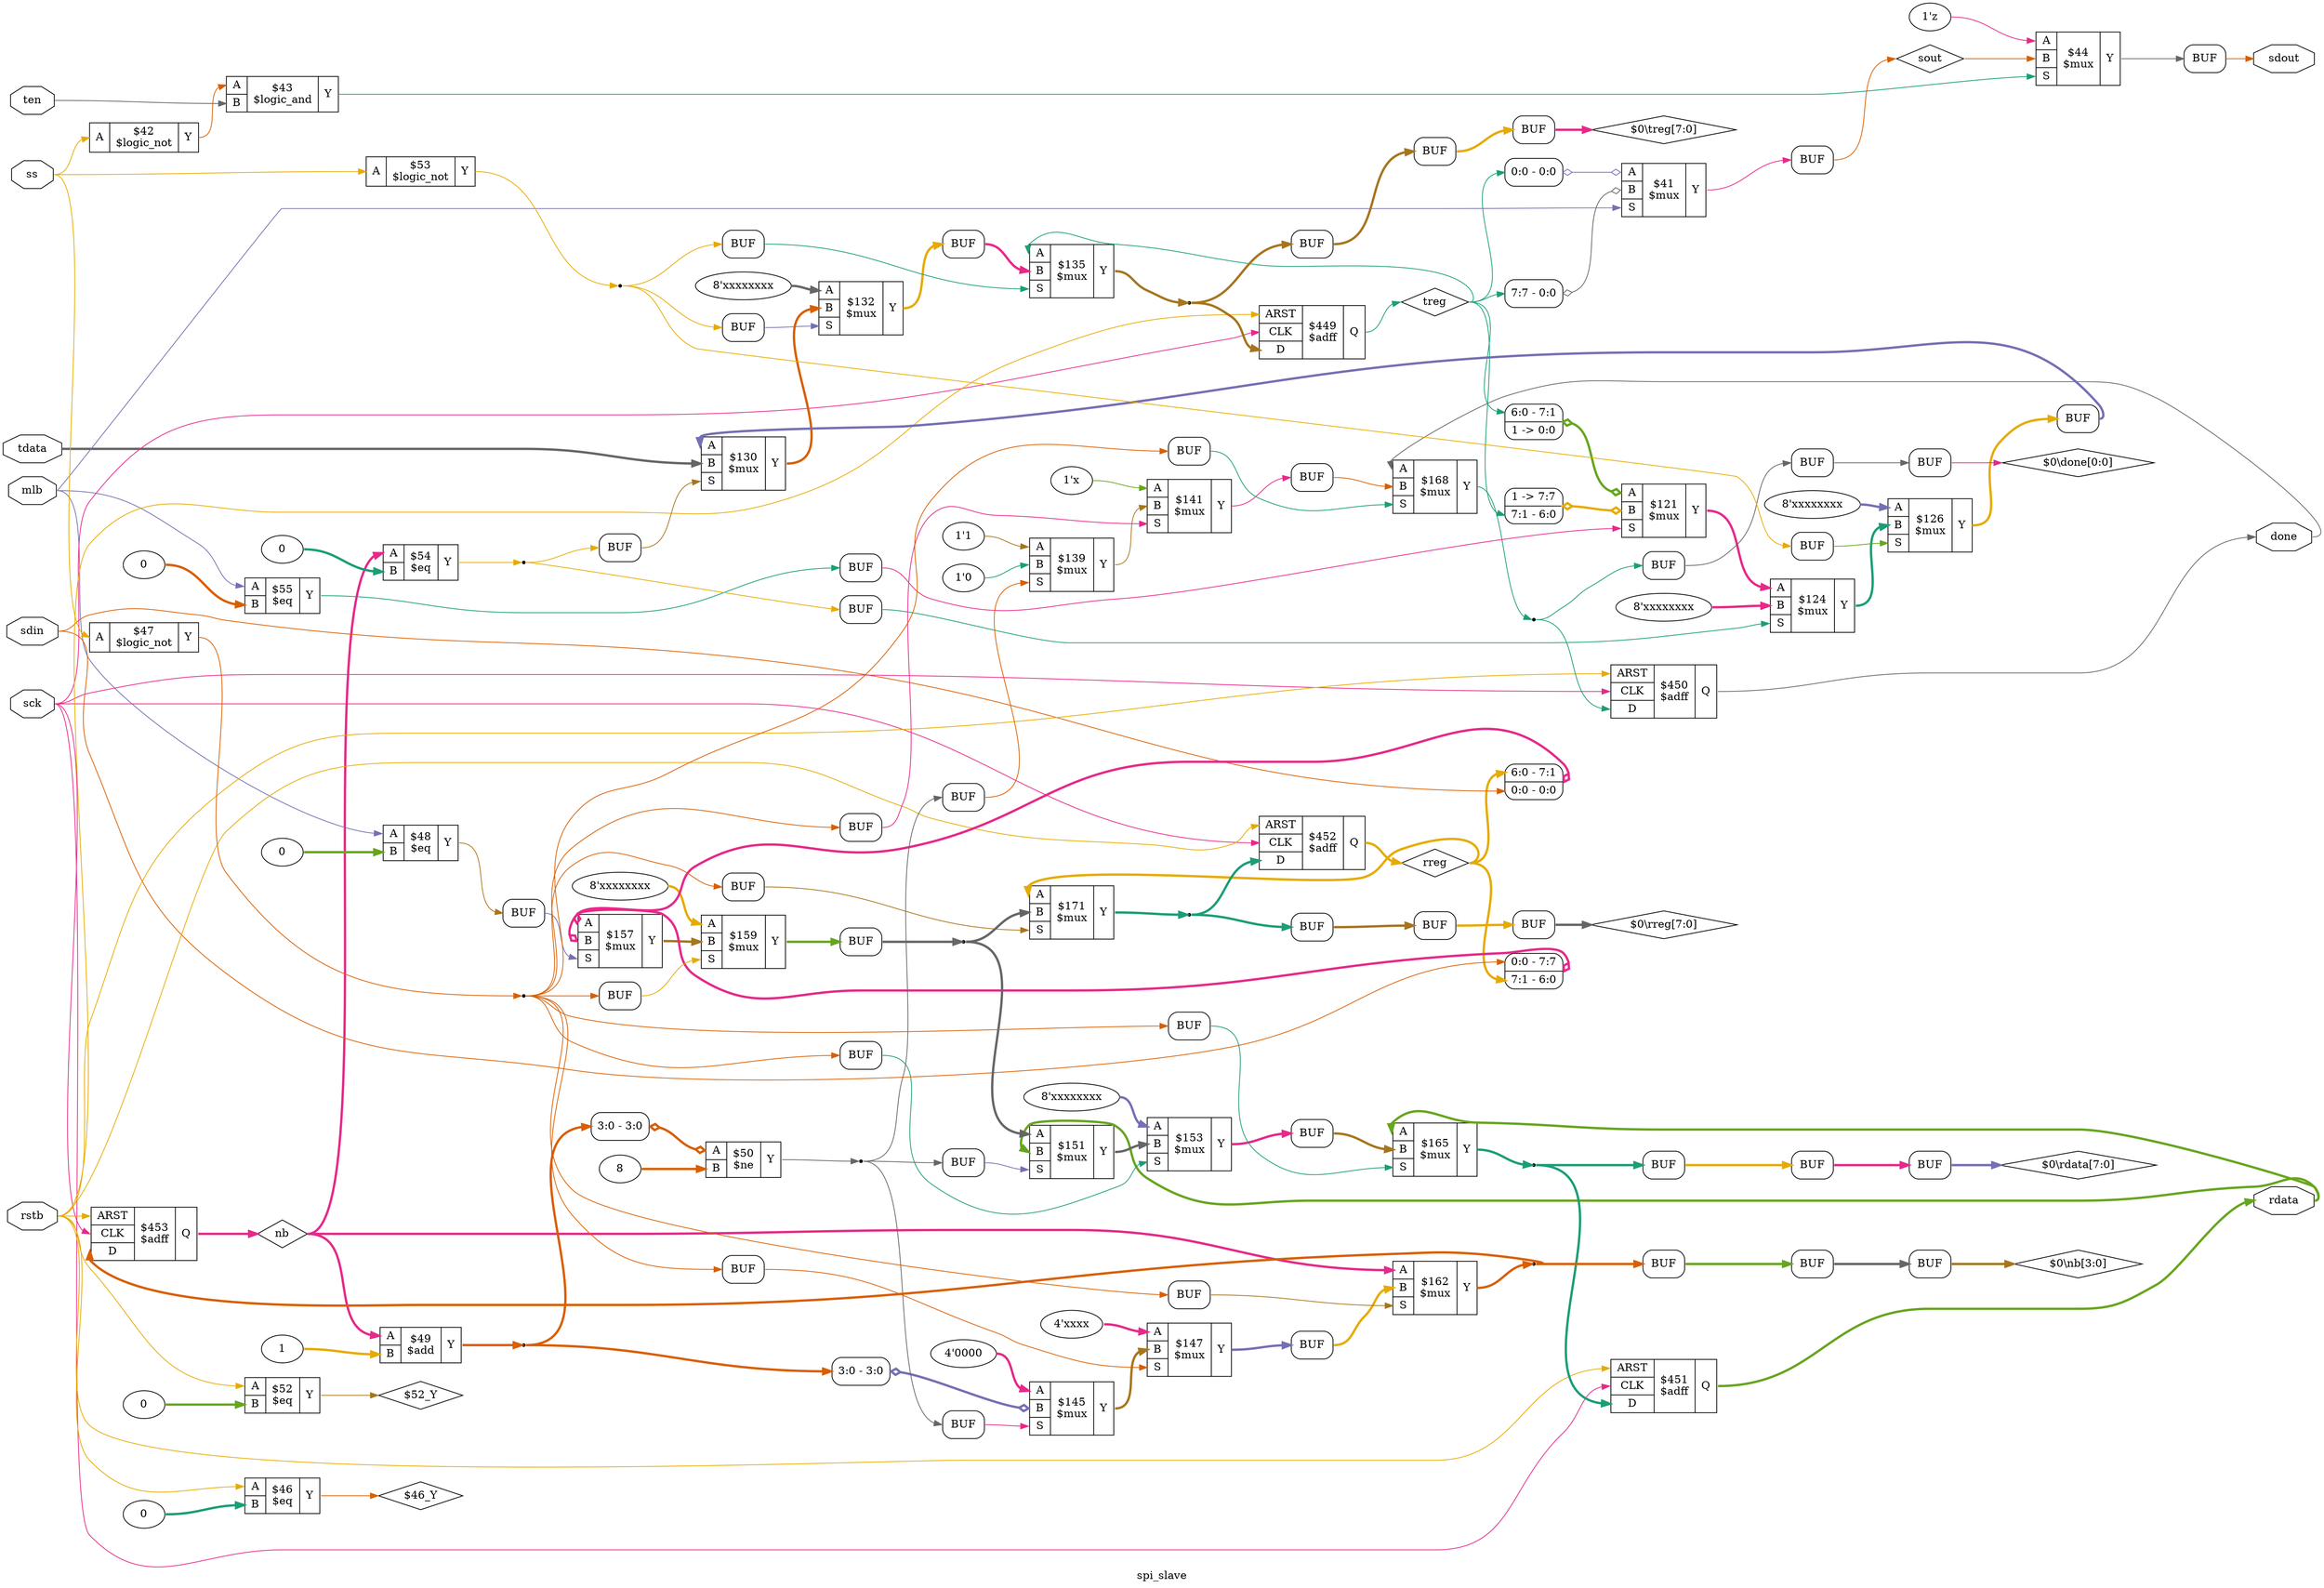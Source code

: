digraph "spi_slave" {
label="spi_slave";
rankdir="LR";
remincross=true;
n71 [ shape=diamond, label="sout", color="black", fontcolor="black" ];
n72 [ shape=diamond, label="nb", color="black", fontcolor="black" ];
n73 [ shape=diamond, label="rreg", color="black", fontcolor="black" ];
n74 [ shape=diamond, label="treg", color="black", fontcolor="black" ];
n75 [ shape=octagon, label="rdata", color="black", fontcolor="black" ];
n76 [ shape=octagon, label="done", color="black", fontcolor="black" ];
n77 [ shape=octagon, label="sdout", color="black", fontcolor="black" ];
n78 [ shape=octagon, label="tdata", color="black", fontcolor="black" ];
n79 [ shape=octagon, label="mlb", color="black", fontcolor="black" ];
n80 [ shape=octagon, label="ten", color="black", fontcolor="black" ];
n81 [ shape=octagon, label="sdin", color="black", fontcolor="black" ];
n82 [ shape=octagon, label="sck", color="black", fontcolor="black" ];
n83 [ shape=octagon, label="ss", color="black", fontcolor="black" ];
n84 [ shape=octagon, label="rstb", color="black", fontcolor="black" ];
{ rank="source"; n78; n79; n80; n81; n82; n83; n84;}
{ rank="sink"; n75; n76; n77;}
c89 [ shape=record, label="{{<p85> ARST|<p86> CLK|<p87> D}|$453\n$adff|{<p88> Q}}" ];
c90 [ shape=record, label="{{<p85> ARST|<p86> CLK|<p87> D}|$452\n$adff|{<p88> Q}}" ];
c91 [ shape=record, label="{{<p85> ARST|<p86> CLK|<p87> D}|$451\n$adff|{<p88> Q}}" ];
c92 [ shape=record, label="{{<p85> ARST|<p86> CLK|<p87> D}|$450\n$adff|{<p88> Q}}" ];
c93 [ shape=record, label="{{<p85> ARST|<p86> CLK|<p87> D}|$449\n$adff|{<p88> Q}}" ];
c98 [ shape=record, label="{{<p94> A|<p95> B|<p96> S}|$171\n$mux|{<p97> Y}}" ];
c99 [ shape=record, label="{{<p94> A|<p95> B|<p96> S}|$168\n$mux|{<p97> Y}}" ];
c100 [ shape=record, label="{{<p94> A|<p95> B|<p96> S}|$165\n$mux|{<p97> Y}}" ];
c101 [ shape=record, label="{{<p94> A|<p95> B|<p96> S}|$162\n$mux|{<p97> Y}}" ];
v0 [ label="8'xxxxxxxx" ];
c102 [ shape=record, label="{{<p94> A|<p95> B|<p96> S}|$159\n$mux|{<p97> Y}}" ];
c103 [ shape=record, label="{{<p94> A|<p95> B|<p96> S}|$157\n$mux|{<p97> Y}}" ];
x1 [ shape=record, style=rounded, label="<s1> 0:0 - 7:7 |<s0> 7:1 - 6:0 " ];
x1:e -> c103:p95:w [arrowhead=odiamond, arrowtail=odiamond, dir=both, colorscheme="dark28", color="4", fontcolor="4", style="setlinewidth(3)", label=""];
x2 [ shape=record, style=rounded, label="<s1> 6:0 - 7:1 |<s0> 0:0 - 0:0 " ];
x2:e -> c103:p94:w [arrowhead=odiamond, arrowtail=odiamond, dir=both, colorscheme="dark28", color="4", fontcolor="4", style="setlinewidth(3)", label=""];
v3 [ label="8'xxxxxxxx" ];
c104 [ shape=record, label="{{<p94> A|<p95> B|<p96> S}|$153\n$mux|{<p97> Y}}" ];
c105 [ shape=record, label="{{<p94> A|<p95> B|<p96> S}|$151\n$mux|{<p97> Y}}" ];
v4 [ label="4'xxxx" ];
c106 [ shape=record, label="{{<p94> A|<p95> B|<p96> S}|$147\n$mux|{<p97> Y}}" ];
v6 [ label="4'0000" ];
c107 [ shape=record, label="{{<p94> A|<p95> B|<p96> S}|$145\n$mux|{<p97> Y}}" ];
x5 [ shape=record, style=rounded, label="<s0> 3:0 - 3:0 " ];
x5:e -> c107:p95:w [arrowhead=odiamond, arrowtail=odiamond, dir=both, colorscheme="dark28", color="3", fontcolor="3", style="setlinewidth(3)", label=""];
v7 [ label="1'x" ];
c108 [ shape=record, label="{{<p94> A|<p95> B|<p96> S}|$141\n$mux|{<p97> Y}}" ];
v8 [ label="1'0" ];
v9 [ label="1'1" ];
c109 [ shape=record, label="{{<p94> A|<p95> B|<p96> S}|$139\n$mux|{<p97> Y}}" ];
c110 [ shape=record, label="{{<p94> A|<p95> B|<p96> S}|$135\n$mux|{<p97> Y}}" ];
v10 [ label="8'xxxxxxxx" ];
c111 [ shape=record, label="{{<p94> A|<p95> B|<p96> S}|$132\n$mux|{<p97> Y}}" ];
c112 [ shape=record, label="{{<p94> A|<p95> B|<p96> S}|$130\n$mux|{<p97> Y}}" ];
v11 [ label="8'xxxxxxxx" ];
c113 [ shape=record, label="{{<p94> A|<p95> B|<p96> S}|$126\n$mux|{<p97> Y}}" ];
v12 [ label="8'xxxxxxxx" ];
c114 [ shape=record, label="{{<p94> A|<p95> B|<p96> S}|$124\n$mux|{<p97> Y}}" ];
c115 [ shape=record, label="{{<p94> A|<p95> B|<p96> S}|$121\n$mux|{<p97> Y}}" ];
x13 [ shape=record, style=rounded, label="1 -&gt; 7:7 |<s0> 7:1 - 6:0 " ];
x13:e -> c115:p95:w [arrowhead=odiamond, arrowtail=odiamond, dir=both, colorscheme="dark28", color="6", fontcolor="6", style="setlinewidth(3)", label=""];
x14 [ shape=record, style=rounded, label="<s1> 6:0 - 7:1 |1 -&gt; 0:0 " ];
x14:e -> c115:p94:w [arrowhead=odiamond, arrowtail=odiamond, dir=both, colorscheme="dark28", color="5", fontcolor="5", style="setlinewidth(3)", label=""];
v15 [ label="0" ];
c116 [ shape=record, label="{{<p94> A|<p95> B}|$55\n$eq|{<p97> Y}}" ];
v16 [ label="0" ];
c117 [ shape=record, label="{{<p94> A|<p95> B}|$54\n$eq|{<p97> Y}}" ];
c118 [ shape=record, label="{{<p94> A}|$53\n$logic_not|{<p97> Y}}" ];
v17 [ label="0" ];
c119 [ shape=record, label="{{<p94> A|<p95> B}|$52\n$eq|{<p97> Y}}" ];
v18 [ label="8" ];
c120 [ shape=record, label="{{<p94> A|<p95> B}|$50\n$ne|{<p97> Y}}" ];
x19 [ shape=record, style=rounded, label="<s0> 3:0 - 3:0 " ];
x19:e -> c120:p94:w [arrowhead=odiamond, arrowtail=odiamond, dir=both, colorscheme="dark28", color="2", fontcolor="2", style="setlinewidth(3)", label=""];
v20 [ label="1" ];
c121 [ shape=record, label="{{<p94> A|<p95> B}|$49\n$add|{<p97> Y}}" ];
v21 [ label="0" ];
c122 [ shape=record, label="{{<p94> A|<p95> B}|$48\n$eq|{<p97> Y}}" ];
c123 [ shape=record, label="{{<p94> A}|$47\n$logic_not|{<p97> Y}}" ];
v22 [ label="0" ];
c124 [ shape=record, label="{{<p94> A|<p95> B}|$46\n$eq|{<p97> Y}}" ];
v23 [ label="1'z" ];
c125 [ shape=record, label="{{<p94> A|<p95> B|<p96> S}|$44\n$mux|{<p97> Y}}" ];
c126 [ shape=record, label="{{<p94> A|<p95> B}|$43\n$logic_and|{<p97> Y}}" ];
c127 [ shape=record, label="{{<p94> A}|$42\n$logic_not|{<p97> Y}}" ];
c128 [ shape=record, label="{{<p94> A|<p95> B|<p96> S}|$41\n$mux|{<p97> Y}}" ];
x24 [ shape=record, style=rounded, label="<s0> 7:7 - 0:0 " ];
x24:e -> c128:p95:w [arrowhead=odiamond, arrowtail=odiamond, dir=both, colorscheme="dark28", color="8", fontcolor="8", label=""];
x25 [ shape=record, style=rounded, label="<s0> 0:0 - 0:0 " ];
x25:e -> c128:p94:w [arrowhead=odiamond, arrowtail=odiamond, dir=both, colorscheme="dark28", color="3", fontcolor="3", label=""];
x26 [shape=box, style=rounded, label="BUF"];
x27 [shape=box, style=rounded, label="BUF"];
x28 [shape=box, style=rounded, label="BUF"];
x29 [shape=box, style=rounded, label="BUF"];
x30 [shape=box, style=rounded, label="BUF"];
x31 [shape=box, style=rounded, label="BUF"];
x32 [shape=box, style=rounded, label="BUF"];
x33 [shape=box, style=rounded, label="BUF"];
x34 [shape=box, style=rounded, label="BUF"];
x35 [shape=box, style=rounded, label="BUF"];
x36 [shape=box, style=rounded, label="BUF"];
x37 [shape=box, style=rounded, label="BUF"];
x38 [shape=box, style=rounded, label="BUF"];
x39 [shape=box, style=rounded, label="BUF"];
x40 [shape=box, style=rounded, label="BUF"];
x41 [shape=box, style=rounded, label="BUF"];
x42 [shape=box, style=rounded, label="BUF"];
x43 [shape=box, style=rounded, label="BUF"];
x44 [shape=box, style=rounded, label="BUF"];
x45 [shape=box, style=rounded, label="BUF"];
x46 [shape=box, style=rounded, label="BUF"];
x47 [shape=box, style=rounded, label="BUF"];
x48 [shape=box, style=rounded, label="BUF"];
x49 [shape=box, style=rounded, label="BUF"];
x50 [shape=box, style=rounded, label="BUF"];
x51 [shape=box, style=rounded, label="BUF"];
x52 [shape=box, style=rounded, label="BUF"];
x53 [shape=box, style=rounded, label="BUF"];
x54 [shape=box, style=rounded, label="BUF"];
x55 [shape=box, style=rounded, label="BUF"];
x56 [shape=box, style=rounded, label="BUF"];
x57 [shape=box, style=rounded, label="BUF"];
x58 [shape=box, style=rounded, label="BUF"];
x59 [shape=box, style=rounded, label="BUF"];
x60 [shape=box, style=rounded, label="BUF"];
x61 [shape=box, style=rounded, label="BUF"];
x62 [shape=box, style=rounded, label="BUF"];
x63 [shape=box, style=rounded, label="BUF"];
x64 [shape=box, style=rounded, label="BUF"];
x65 [shape=box, style=rounded, label="BUF"];
x66 [shape=box, style=rounded, label="BUF"];
n1 [ shape=point ];
c98:p97:e -> n1:w [colorscheme="dark28", color="1", fontcolor="1", style="setlinewidth(3)", label=""];
n1:e -> c90:p87:w [colorscheme="dark28", color="1", fontcolor="1", style="setlinewidth(3)", label=""];
n1:e -> x58:w:w [colorscheme="dark28", color="1", fontcolor="1", style="setlinewidth(3)", label=""];
x49:e:e -> c102:p96:w [colorscheme="dark28", color="6", fontcolor="6", label=""];
c103:p97:e -> c102:p95:w [colorscheme="dark28", color="7", fontcolor="7", style="setlinewidth(3)", label=""];
x48:e:e -> c103:p96:w [colorscheme="dark28", color="3", fontcolor="3", label=""];
c104:p97:e -> x47:w:w [colorscheme="dark28", color="4", fontcolor="4", style="setlinewidth(3)", label=""];
x46:e:e -> c104:p96:w [colorscheme="dark28", color="1", fontcolor="1", label=""];
c105:p97:e -> c104:p95:w [colorscheme="dark28", color="8", fontcolor="8", style="setlinewidth(3)", label=""];
x45:e:e -> c105:p96:w [colorscheme="dark28", color="3", fontcolor="3", label=""];
c106:p97:e -> x44:w:w [colorscheme="dark28", color="3", fontcolor="3", style="setlinewidth(3)", label=""];
x43:e:e -> c106:p96:w [colorscheme="dark28", color="2", fontcolor="2", label=""];
c107:p97:e -> c106:p95:w [colorscheme="dark28", color="7", fontcolor="7", style="setlinewidth(3)", label=""];
x57:e:e -> c98:p96:w [colorscheme="dark28", color="7", fontcolor="7", label=""];
x42:e:e -> c107:p96:w [colorscheme="dark28", color="4", fontcolor="4", label=""];
c108:p97:e -> x41:w:w [colorscheme="dark28", color="4", fontcolor="4", label=""];
x40:e:e -> c108:p96:w [colorscheme="dark28", color="4", fontcolor="4", label=""];
c109:p97:e -> c108:p95:w [colorscheme="dark28", color="7", fontcolor="7", label=""];
x39:e:e -> c109:p96:w [colorscheme="dark28", color="2", fontcolor="2", label=""];
n25 [ shape=point ];
c110:p97:e -> n25:w [colorscheme="dark28", color="7", fontcolor="7", style="setlinewidth(3)", label=""];
n25:e -> c93:p87:w [colorscheme="dark28", color="7", fontcolor="7", style="setlinewidth(3)", label=""];
n25:e -> x36:w:w [colorscheme="dark28", color="7", fontcolor="7", style="setlinewidth(3)", label=""];
x35:e:e -> c110:p96:w [colorscheme="dark28", color="1", fontcolor="1", label=""];
c111:p97:e -> x34:w:w [colorscheme="dark28", color="6", fontcolor="6", style="setlinewidth(3)", label=""];
x33:e:e -> c111:p96:w [colorscheme="dark28", color="3", fontcolor="3", label=""];
c112:p97:e -> c111:p95:w [colorscheme="dark28", color="2", fontcolor="2", style="setlinewidth(3)", label=""];
n3 [ shape=point ];
c99:p97:e -> n3:w [colorscheme="dark28", color="1", fontcolor="1", label=""];
n3:e -> c92:p87:w [colorscheme="dark28", color="1", fontcolor="1", label=""];
n3:e -> x56:w:w [colorscheme="dark28", color="1", fontcolor="1", label=""];
x32:e:e -> c112:p96:w [colorscheme="dark28", color="7", fontcolor="7", label=""];
c113:p97:e -> x31:w:w [colorscheme="dark28", color="6", fontcolor="6", style="setlinewidth(3)", label=""];
x30:e:e -> c113:p96:w [colorscheme="dark28", color="5", fontcolor="5", label=""];
c114:p97:e -> c113:p95:w [colorscheme="dark28", color="1", fontcolor="1", style="setlinewidth(3)", label=""];
x29:e:e -> c114:p96:w [colorscheme="dark28", color="1", fontcolor="1", label=""];
c115:p97:e -> c114:p94:w [colorscheme="dark28", color="4", fontcolor="4", style="setlinewidth(3)", label=""];
x28:e:e -> c115:p96:w [colorscheme="dark28", color="4", fontcolor="4", label=""];
x31:e:e -> c112:p94:w [colorscheme="dark28", color="3", fontcolor="3", style="setlinewidth(3)", label=""];
c116:p97:e -> x28:w:w [colorscheme="dark28", color="1", fontcolor="1", label=""];
x34:e:e -> c110:p95:w [colorscheme="dark28", color="4", fontcolor="4", style="setlinewidth(3)", label=""];
x55:e:e -> c99:p96:w [colorscheme="dark28", color="1", fontcolor="1", label=""];
n40 [ shape=point ];
c117:p97:e -> n40:w [colorscheme="dark28", color="6", fontcolor="6", label=""];
n40:e -> x29:w:w [colorscheme="dark28", color="6", fontcolor="6", label=""];
n40:e -> x32:w:w [colorscheme="dark28", color="6", fontcolor="6", label=""];
x36:e:e -> x37:w:w [colorscheme="dark28", color="7", fontcolor="7", style="setlinewidth(3)", label=""];
n42 [ shape=point ];
c118:p97:e -> n42:w [colorscheme="dark28", color="6", fontcolor="6", label=""];
n42:e -> x30:w:w [colorscheme="dark28", color="6", fontcolor="6", label=""];
n42:e -> x33:w:w [colorscheme="dark28", color="6", fontcolor="6", label=""];
n42:e -> x35:w:w [colorscheme="dark28", color="6", fontcolor="6", label=""];
x37:e:e -> x38:w:w [colorscheme="dark28", color="6", fontcolor="6", style="setlinewidth(3)", label=""];
n44 [ shape=diamond, label="$52_Y" ];
c119:p97:e -> n44:w [colorscheme="dark28", color="7", fontcolor="7", label=""];
n45 [ shape=diamond, label="$0\\treg[7:0]" ];
x38:e:e -> n45:w [colorscheme="dark28", color="4", fontcolor="4", style="setlinewidth(3)", label=""];
x44:e:e -> c101:p95:w [colorscheme="dark28", color="6", fontcolor="6", style="setlinewidth(3)", label=""];
x47:e:e -> c100:p95:w [colorscheme="dark28", color="7", fontcolor="7", style="setlinewidth(3)", label=""];
x41:e:e -> c99:p95:w [colorscheme="dark28", color="2", fontcolor="2", label=""];
n49 [ shape=point ];
c120:p97:e -> n49:w [colorscheme="dark28", color="8", fontcolor="8", label=""];
n49:e -> x39:w:w [colorscheme="dark28", color="8", fontcolor="8", label=""];
n49:e -> x42:w:w [colorscheme="dark28", color="8", fontcolor="8", label=""];
n49:e -> x45:w:w [colorscheme="dark28", color="8", fontcolor="8", label=""];
n5 [ shape=point ];
c100:p97:e -> n5:w [colorscheme="dark28", color="1", fontcolor="1", style="setlinewidth(3)", label=""];
n5:e -> c91:p87:w [colorscheme="dark28", color="1", fontcolor="1", style="setlinewidth(3)", label=""];
n5:e -> x54:w:w [colorscheme="dark28", color="1", fontcolor="1", style="setlinewidth(3)", label=""];
n50 [ shape=point ];
c121:p97:e -> n50:w [colorscheme="dark28", color="2", fontcolor="2", style="setlinewidth(3)", label=""];
n50:e -> x19:s0:w [colorscheme="dark28", color="2", fontcolor="2", style="setlinewidth(3)", label=""];
n50:e -> x5:s0:w [colorscheme="dark28", color="2", fontcolor="2", style="setlinewidth(3)", label=""];
n51 [ shape=point ];
x50:e:e -> n51:w [colorscheme="dark28", color="8", fontcolor="8", style="setlinewidth(3)", label=""];
n51:e -> c105:p94:w [colorscheme="dark28", color="8", fontcolor="8", style="setlinewidth(3)", label=""];
n51:e -> c98:p95:w [colorscheme="dark28", color="8", fontcolor="8", style="setlinewidth(3)", label=""];
c122:p97:e -> x48:w:w [colorscheme="dark28", color="7", fontcolor="7", label=""];
x52:e:e -> x59:w:w [colorscheme="dark28", color="5", fontcolor="5", style="setlinewidth(3)", label=""];
x58:e:e -> x60:w:w [colorscheme="dark28", color="7", fontcolor="7", style="setlinewidth(3)", label=""];
x54:e:e -> x61:w:w [colorscheme="dark28", color="6", fontcolor="6", style="setlinewidth(3)", label=""];
x56:e:e -> x62:w:w [colorscheme="dark28", color="8", fontcolor="8", label=""];
n57 [ shape=point ];
c123:p97:e -> n57:w [colorscheme="dark28", color="2", fontcolor="2", label=""];
n57:e -> x40:w:w [colorscheme="dark28", color="2", fontcolor="2", label=""];
n57:e -> x43:w:w [colorscheme="dark28", color="2", fontcolor="2", label=""];
n57:e -> x46:w:w [colorscheme="dark28", color="2", fontcolor="2", label=""];
n57:e -> x49:w:w [colorscheme="dark28", color="2", fontcolor="2", label=""];
n57:e -> x51:w:w [colorscheme="dark28", color="2", fontcolor="2", label=""];
n57:e -> x53:w:w [colorscheme="dark28", color="2", fontcolor="2", label=""];
n57:e -> x55:w:w [colorscheme="dark28", color="2", fontcolor="2", label=""];
n57:e -> x57:w:w [colorscheme="dark28", color="2", fontcolor="2", label=""];
x59:e:e -> x63:w:w [colorscheme="dark28", color="8", fontcolor="8", style="setlinewidth(3)", label=""];
x60:e:e -> x64:w:w [colorscheme="dark28", color="6", fontcolor="6", style="setlinewidth(3)", label=""];
x53:e:e -> c100:p96:w [colorscheme="dark28", color="1", fontcolor="1", label=""];
x61:e:e -> x65:w:w [colorscheme="dark28", color="4", fontcolor="4", style="setlinewidth(3)", label=""];
x62:e:e -> x66:w:w [colorscheme="dark28", color="8", fontcolor="8", label=""];
n62 [ shape=diamond, label="$46_Y" ];
c124:p97:e -> n62:w [colorscheme="dark28", color="2", fontcolor="2", label=""];
n63 [ shape=diamond, label="$0\\nb[3:0]" ];
x63:e:e -> n63:w [colorscheme="dark28", color="7", fontcolor="7", style="setlinewidth(3)", label=""];
n64 [ shape=diamond, label="$0\\rreg[7:0]" ];
x64:e:e -> n64:w [colorscheme="dark28", color="8", fontcolor="8", style="setlinewidth(3)", label=""];
n65 [ shape=diamond, label="$0\\rdata[7:0]" ];
x65:e:e -> n65:w [colorscheme="dark28", color="3", fontcolor="3", style="setlinewidth(3)", label=""];
n66 [ shape=diamond, label="$0\\done[0:0]" ];
x66:e:e -> n66:w [colorscheme="dark28", color="4", fontcolor="4", label=""];
c125:p97:e -> x27:w:w [colorscheme="dark28", color="8", fontcolor="8", label=""];
c126:p97:e -> c125:p96:w [colorscheme="dark28", color="1", fontcolor="1", label=""];
c127:p97:e -> c126:p94:w [colorscheme="dark28", color="2", fontcolor="2", label=""];
n7 [ shape=point ];
c101:p97:e -> n7:w [colorscheme="dark28", color="2", fontcolor="2", style="setlinewidth(3)", label=""];
n7:e -> c89:p87:w [colorscheme="dark28", color="2", fontcolor="2", style="setlinewidth(3)", label=""];
n7:e -> x52:w:w [colorscheme="dark28", color="2", fontcolor="2", style="setlinewidth(3)", label=""];
c128:p97:e -> x26:w:w [colorscheme="dark28", color="4", fontcolor="4", label=""];
x26:e:e -> n71:w [colorscheme="dark28", color="2", fontcolor="2", label=""];
n71:e -> c125:p95:w [colorscheme="dark28", color="2", fontcolor="2", label=""];
c89:p88:e -> n72:w [colorscheme="dark28", color="4", fontcolor="4", style="setlinewidth(3)", label=""];
n72:e -> c101:p94:w [colorscheme="dark28", color="4", fontcolor="4", style="setlinewidth(3)", label=""];
n72:e -> c117:p94:w [colorscheme="dark28", color="4", fontcolor="4", style="setlinewidth(3)", label=""];
n72:e -> c121:p94:w [colorscheme="dark28", color="4", fontcolor="4", style="setlinewidth(3)", label=""];
c90:p88:e -> n73:w [colorscheme="dark28", color="6", fontcolor="6", style="setlinewidth(3)", label=""];
n73:e -> c98:p94:w [colorscheme="dark28", color="6", fontcolor="6", style="setlinewidth(3)", label=""];
n73:e -> x1:s0:w [colorscheme="dark28", color="6", fontcolor="6", style="setlinewidth(3)", label=""];
n73:e -> x2:s1:w [colorscheme="dark28", color="6", fontcolor="6", style="setlinewidth(3)", label=""];
c93:p88:e -> n74:w [colorscheme="dark28", color="1", fontcolor="1", label=""];
n74:e -> c110:p94:w [colorscheme="dark28", color="1", fontcolor="1", label=""];
n74:e -> x13:s0:w [colorscheme="dark28", color="1", fontcolor="1", label=""];
n74:e -> x14:s1:w [colorscheme="dark28", color="1", fontcolor="1", label=""];
n74:e -> x24:s0:w [colorscheme="dark28", color="1", fontcolor="1", label=""];
n74:e -> x25:s0:w [colorscheme="dark28", color="1", fontcolor="1", label=""];
c91:p88:e -> n75:w [colorscheme="dark28", color="5", fontcolor="5", style="setlinewidth(3)", label=""];
n75:e -> c100:p94:w [colorscheme="dark28", color="5", fontcolor="5", style="setlinewidth(3)", label=""];
n75:e -> c105:p95:w [colorscheme="dark28", color="5", fontcolor="5", style="setlinewidth(3)", label=""];
c92:p88:e -> n76:w [colorscheme="dark28", color="8", fontcolor="8", label=""];
n76:e -> c99:p94:w [colorscheme="dark28", color="8", fontcolor="8", label=""];
x27:e:e -> n77:w [colorscheme="dark28", color="2", fontcolor="2", label=""];
n78:e -> c112:p95:w [colorscheme="dark28", color="8", fontcolor="8", style="setlinewidth(3)", label=""];
n79:e -> c116:p94:w [colorscheme="dark28", color="3", fontcolor="3", label=""];
n79:e -> c122:p94:w [colorscheme="dark28", color="3", fontcolor="3", label=""];
n79:e -> c128:p96:w [colorscheme="dark28", color="3", fontcolor="3", label=""];
x51:e:e -> c101:p96:w [colorscheme="dark28", color="7", fontcolor="7", label=""];
n80:e -> c126:p95:w [colorscheme="dark28", color="8", fontcolor="8", label=""];
n81:e -> x1:s1:w [colorscheme="dark28", color="2", fontcolor="2", label=""];
n81:e -> x2:s0:w [colorscheme="dark28", color="2", fontcolor="2", label=""];
n82:e -> c89:p86:w [colorscheme="dark28", color="4", fontcolor="4", label=""];
n82:e -> c90:p86:w [colorscheme="dark28", color="4", fontcolor="4", label=""];
n82:e -> c91:p86:w [colorscheme="dark28", color="4", fontcolor="4", label=""];
n82:e -> c92:p86:w [colorscheme="dark28", color="4", fontcolor="4", label=""];
n82:e -> c93:p86:w [colorscheme="dark28", color="4", fontcolor="4", label=""];
n83:e -> c118:p94:w [colorscheme="dark28", color="6", fontcolor="6", label=""];
n83:e -> c123:p94:w [colorscheme="dark28", color="6", fontcolor="6", label=""];
n83:e -> c127:p94:w [colorscheme="dark28", color="6", fontcolor="6", label=""];
n84:e -> c119:p94:w [colorscheme="dark28", color="6", fontcolor="6", label=""];
n84:e -> c124:p94:w [colorscheme="dark28", color="6", fontcolor="6", label=""];
n84:e -> c89:p85:w [colorscheme="dark28", color="6", fontcolor="6", label=""];
n84:e -> c90:p85:w [colorscheme="dark28", color="6", fontcolor="6", label=""];
n84:e -> c91:p85:w [colorscheme="dark28", color="6", fontcolor="6", label=""];
n84:e -> c92:p85:w [colorscheme="dark28", color="6", fontcolor="6", label=""];
n84:e -> c93:p85:w [colorscheme="dark28", color="6", fontcolor="6", label=""];
c102:p97:e -> x50:w:w [colorscheme="dark28", color="5", fontcolor="5", style="setlinewidth(3)", label=""];
v0:e -> c102:p94:w [colorscheme="dark28", color="6", fontcolor="6", style="setlinewidth(3)", label=""];
v10:e -> c111:p94:w [colorscheme="dark28", color="8", fontcolor="8", style="setlinewidth(3)", label=""];
v11:e -> c113:p94:w [colorscheme="dark28", color="3", fontcolor="3", style="setlinewidth(3)", label=""];
v12:e -> c114:p95:w [colorscheme="dark28", color="4", fontcolor="4", style="setlinewidth(3)", label=""];
v15:e -> c116:p95:w [colorscheme="dark28", color="2", fontcolor="2", style="setlinewidth(3)", label=""];
v16:e -> c117:p95:w [colorscheme="dark28", color="1", fontcolor="1", style="setlinewidth(3)", label=""];
v17:e -> c119:p95:w [colorscheme="dark28", color="5", fontcolor="5", style="setlinewidth(3)", label=""];
v18:e -> c120:p95:w [colorscheme="dark28", color="2", fontcolor="2", style="setlinewidth(3)", label=""];
v20:e -> c121:p95:w [colorscheme="dark28", color="6", fontcolor="6", style="setlinewidth(3)", label=""];
v21:e -> c122:p95:w [colorscheme="dark28", color="5", fontcolor="5", style="setlinewidth(3)", label=""];
v22:e -> c124:p95:w [colorscheme="dark28", color="1", fontcolor="1", style="setlinewidth(3)", label=""];
v23:e -> c125:p94:w [colorscheme="dark28", color="4", fontcolor="4", label=""];
v3:e -> c104:p94:w [colorscheme="dark28", color="3", fontcolor="3", style="setlinewidth(3)", label=""];
v4:e -> c106:p94:w [colorscheme="dark28", color="4", fontcolor="4", style="setlinewidth(3)", label=""];
v6:e -> c107:p94:w [colorscheme="dark28", color="4", fontcolor="4", style="setlinewidth(3)", label=""];
v7:e -> c108:p94:w [colorscheme="dark28", color="5", fontcolor="5", label=""];
v8:e -> c109:p95:w [colorscheme="dark28", color="1", fontcolor="1", label=""];
v9:e -> c109:p94:w [colorscheme="dark28", color="7", fontcolor="7", label=""];
}
